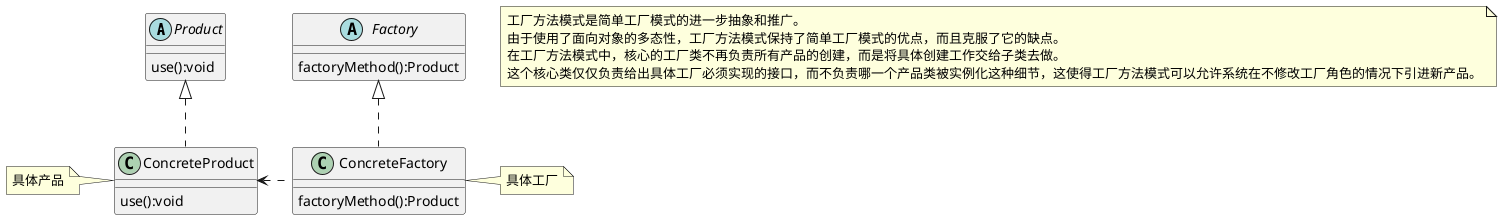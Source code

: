@startuml

abstract class Product{
    use():void
}
class ConcreteProduct{
    use():void
}

abstract class Factory{
    factoryMethod():Product
}
class ConcreteFactory{
    factoryMethod():Product
}
note right of ConcreteFactory:具体工厂
note left of ConcreteProduct:具体产品

ConcreteProduct .up.|> Product
ConcreteFactory .up.|> Factory
ConcreteFactory .left.> ConcreteProduct
note as 分析
工厂方法模式是简单工厂模式的进一步抽象和推广。
由于使用了面向对象的多态性，工厂方法模式保持了简单工厂模式的优点，而且克服了它的缺点。
在工厂方法模式中，核心的工厂类不再负责所有产品的创建，而是将具体创建工作交给子类去做。
这个核心类仅仅负责给出具体工厂必须实现的接口，而不负责哪一个产品类被实例化这种细节，这使得工厂方法模式可以允许系统在不修改工厂角色的情况下引进新产品。
end note

@enduml